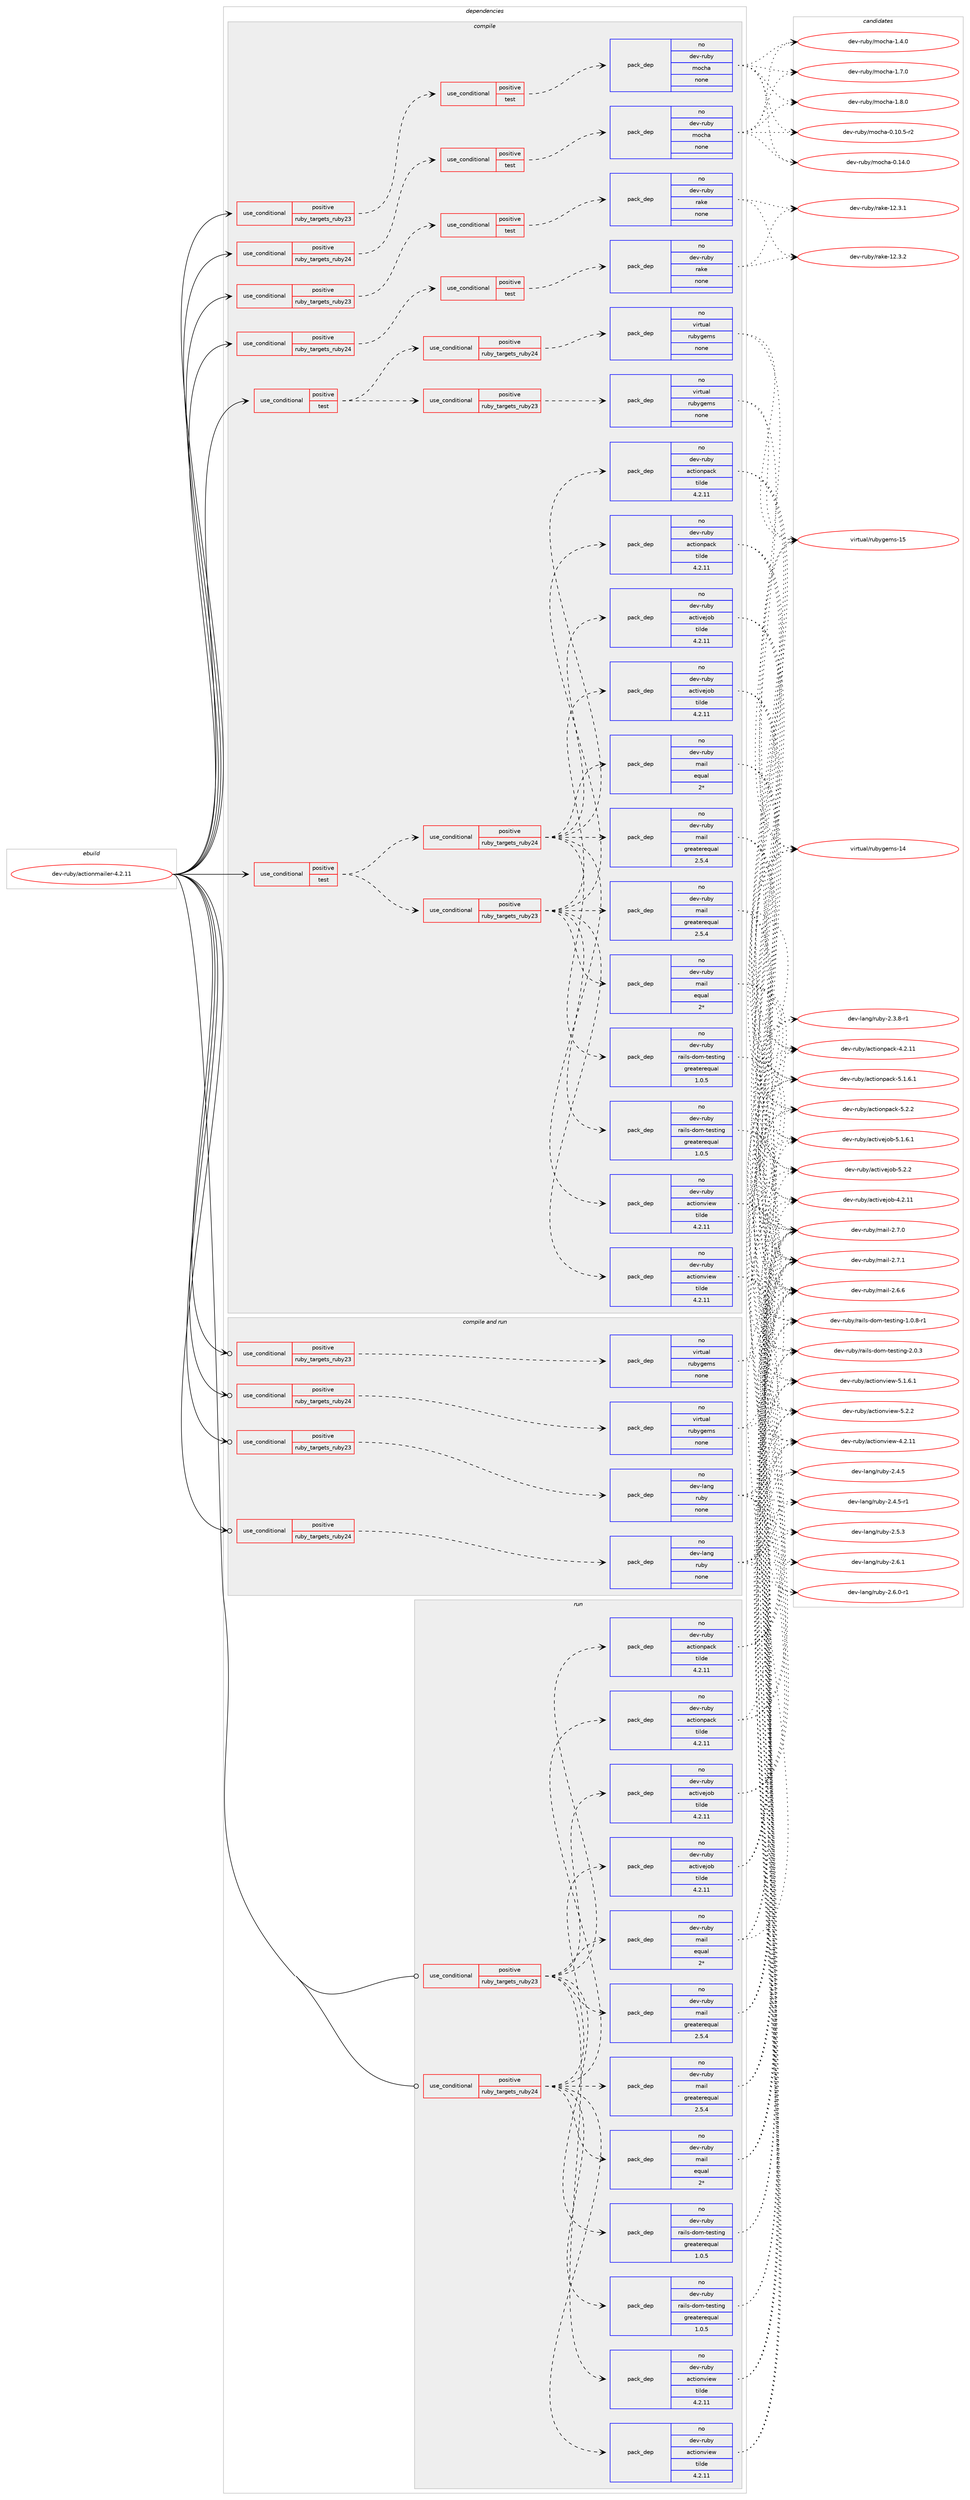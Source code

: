 digraph prolog {

# *************
# Graph options
# *************

newrank=true;
concentrate=true;
compound=true;
graph [rankdir=LR,fontname=Helvetica,fontsize=10,ranksep=1.5];#, ranksep=2.5, nodesep=0.2];
edge  [arrowhead=vee];
node  [fontname=Helvetica,fontsize=10];

# **********
# The ebuild
# **********

subgraph cluster_leftcol {
color=gray;
rank=same;
label=<<i>ebuild</i>>;
id [label="dev-ruby/actionmailer-4.2.11", color=red, width=4, href="../dev-ruby/actionmailer-4.2.11.svg"];
}

# ****************
# The dependencies
# ****************

subgraph cluster_midcol {
color=gray;
label=<<i>dependencies</i>>;
subgraph cluster_compile {
fillcolor="#eeeeee";
style=filled;
label=<<i>compile</i>>;
subgraph cond392057 {
dependency1477950 [label=<<TABLE BORDER="0" CELLBORDER="1" CELLSPACING="0" CELLPADDING="4"><TR><TD ROWSPAN="3" CELLPADDING="10">use_conditional</TD></TR><TR><TD>positive</TD></TR><TR><TD>ruby_targets_ruby23</TD></TR></TABLE>>, shape=none, color=red];
subgraph cond392058 {
dependency1477951 [label=<<TABLE BORDER="0" CELLBORDER="1" CELLSPACING="0" CELLPADDING="4"><TR><TD ROWSPAN="3" CELLPADDING="10">use_conditional</TD></TR><TR><TD>positive</TD></TR><TR><TD>test</TD></TR></TABLE>>, shape=none, color=red];
subgraph pack1062503 {
dependency1477952 [label=<<TABLE BORDER="0" CELLBORDER="1" CELLSPACING="0" CELLPADDING="4" WIDTH="220"><TR><TD ROWSPAN="6" CELLPADDING="30">pack_dep</TD></TR><TR><TD WIDTH="110">no</TD></TR><TR><TD>dev-ruby</TD></TR><TR><TD>mocha</TD></TR><TR><TD>none</TD></TR><TR><TD></TD></TR></TABLE>>, shape=none, color=blue];
}
dependency1477951:e -> dependency1477952:w [weight=20,style="dashed",arrowhead="vee"];
}
dependency1477950:e -> dependency1477951:w [weight=20,style="dashed",arrowhead="vee"];
}
id:e -> dependency1477950:w [weight=20,style="solid",arrowhead="vee"];
subgraph cond392059 {
dependency1477953 [label=<<TABLE BORDER="0" CELLBORDER="1" CELLSPACING="0" CELLPADDING="4"><TR><TD ROWSPAN="3" CELLPADDING="10">use_conditional</TD></TR><TR><TD>positive</TD></TR><TR><TD>ruby_targets_ruby23</TD></TR></TABLE>>, shape=none, color=red];
subgraph cond392060 {
dependency1477954 [label=<<TABLE BORDER="0" CELLBORDER="1" CELLSPACING="0" CELLPADDING="4"><TR><TD ROWSPAN="3" CELLPADDING="10">use_conditional</TD></TR><TR><TD>positive</TD></TR><TR><TD>test</TD></TR></TABLE>>, shape=none, color=red];
subgraph pack1062504 {
dependency1477955 [label=<<TABLE BORDER="0" CELLBORDER="1" CELLSPACING="0" CELLPADDING="4" WIDTH="220"><TR><TD ROWSPAN="6" CELLPADDING="30">pack_dep</TD></TR><TR><TD WIDTH="110">no</TD></TR><TR><TD>dev-ruby</TD></TR><TR><TD>rake</TD></TR><TR><TD>none</TD></TR><TR><TD></TD></TR></TABLE>>, shape=none, color=blue];
}
dependency1477954:e -> dependency1477955:w [weight=20,style="dashed",arrowhead="vee"];
}
dependency1477953:e -> dependency1477954:w [weight=20,style="dashed",arrowhead="vee"];
}
id:e -> dependency1477953:w [weight=20,style="solid",arrowhead="vee"];
subgraph cond392061 {
dependency1477956 [label=<<TABLE BORDER="0" CELLBORDER="1" CELLSPACING="0" CELLPADDING="4"><TR><TD ROWSPAN="3" CELLPADDING="10">use_conditional</TD></TR><TR><TD>positive</TD></TR><TR><TD>ruby_targets_ruby24</TD></TR></TABLE>>, shape=none, color=red];
subgraph cond392062 {
dependency1477957 [label=<<TABLE BORDER="0" CELLBORDER="1" CELLSPACING="0" CELLPADDING="4"><TR><TD ROWSPAN="3" CELLPADDING="10">use_conditional</TD></TR><TR><TD>positive</TD></TR><TR><TD>test</TD></TR></TABLE>>, shape=none, color=red];
subgraph pack1062505 {
dependency1477958 [label=<<TABLE BORDER="0" CELLBORDER="1" CELLSPACING="0" CELLPADDING="4" WIDTH="220"><TR><TD ROWSPAN="6" CELLPADDING="30">pack_dep</TD></TR><TR><TD WIDTH="110">no</TD></TR><TR><TD>dev-ruby</TD></TR><TR><TD>mocha</TD></TR><TR><TD>none</TD></TR><TR><TD></TD></TR></TABLE>>, shape=none, color=blue];
}
dependency1477957:e -> dependency1477958:w [weight=20,style="dashed",arrowhead="vee"];
}
dependency1477956:e -> dependency1477957:w [weight=20,style="dashed",arrowhead="vee"];
}
id:e -> dependency1477956:w [weight=20,style="solid",arrowhead="vee"];
subgraph cond392063 {
dependency1477959 [label=<<TABLE BORDER="0" CELLBORDER="1" CELLSPACING="0" CELLPADDING="4"><TR><TD ROWSPAN="3" CELLPADDING="10">use_conditional</TD></TR><TR><TD>positive</TD></TR><TR><TD>ruby_targets_ruby24</TD></TR></TABLE>>, shape=none, color=red];
subgraph cond392064 {
dependency1477960 [label=<<TABLE BORDER="0" CELLBORDER="1" CELLSPACING="0" CELLPADDING="4"><TR><TD ROWSPAN="3" CELLPADDING="10">use_conditional</TD></TR><TR><TD>positive</TD></TR><TR><TD>test</TD></TR></TABLE>>, shape=none, color=red];
subgraph pack1062506 {
dependency1477961 [label=<<TABLE BORDER="0" CELLBORDER="1" CELLSPACING="0" CELLPADDING="4" WIDTH="220"><TR><TD ROWSPAN="6" CELLPADDING="30">pack_dep</TD></TR><TR><TD WIDTH="110">no</TD></TR><TR><TD>dev-ruby</TD></TR><TR><TD>rake</TD></TR><TR><TD>none</TD></TR><TR><TD></TD></TR></TABLE>>, shape=none, color=blue];
}
dependency1477960:e -> dependency1477961:w [weight=20,style="dashed",arrowhead="vee"];
}
dependency1477959:e -> dependency1477960:w [weight=20,style="dashed",arrowhead="vee"];
}
id:e -> dependency1477959:w [weight=20,style="solid",arrowhead="vee"];
subgraph cond392065 {
dependency1477962 [label=<<TABLE BORDER="0" CELLBORDER="1" CELLSPACING="0" CELLPADDING="4"><TR><TD ROWSPAN="3" CELLPADDING="10">use_conditional</TD></TR><TR><TD>positive</TD></TR><TR><TD>test</TD></TR></TABLE>>, shape=none, color=red];
subgraph cond392066 {
dependency1477963 [label=<<TABLE BORDER="0" CELLBORDER="1" CELLSPACING="0" CELLPADDING="4"><TR><TD ROWSPAN="3" CELLPADDING="10">use_conditional</TD></TR><TR><TD>positive</TD></TR><TR><TD>ruby_targets_ruby23</TD></TR></TABLE>>, shape=none, color=red];
subgraph pack1062507 {
dependency1477964 [label=<<TABLE BORDER="0" CELLBORDER="1" CELLSPACING="0" CELLPADDING="4" WIDTH="220"><TR><TD ROWSPAN="6" CELLPADDING="30">pack_dep</TD></TR><TR><TD WIDTH="110">no</TD></TR><TR><TD>dev-ruby</TD></TR><TR><TD>actionpack</TD></TR><TR><TD>tilde</TD></TR><TR><TD>4.2.11</TD></TR></TABLE>>, shape=none, color=blue];
}
dependency1477963:e -> dependency1477964:w [weight=20,style="dashed",arrowhead="vee"];
subgraph pack1062508 {
dependency1477965 [label=<<TABLE BORDER="0" CELLBORDER="1" CELLSPACING="0" CELLPADDING="4" WIDTH="220"><TR><TD ROWSPAN="6" CELLPADDING="30">pack_dep</TD></TR><TR><TD WIDTH="110">no</TD></TR><TR><TD>dev-ruby</TD></TR><TR><TD>actionview</TD></TR><TR><TD>tilde</TD></TR><TR><TD>4.2.11</TD></TR></TABLE>>, shape=none, color=blue];
}
dependency1477963:e -> dependency1477965:w [weight=20,style="dashed",arrowhead="vee"];
subgraph pack1062509 {
dependency1477966 [label=<<TABLE BORDER="0" CELLBORDER="1" CELLSPACING="0" CELLPADDING="4" WIDTH="220"><TR><TD ROWSPAN="6" CELLPADDING="30">pack_dep</TD></TR><TR><TD WIDTH="110">no</TD></TR><TR><TD>dev-ruby</TD></TR><TR><TD>activejob</TD></TR><TR><TD>tilde</TD></TR><TR><TD>4.2.11</TD></TR></TABLE>>, shape=none, color=blue];
}
dependency1477963:e -> dependency1477966:w [weight=20,style="dashed",arrowhead="vee"];
subgraph pack1062510 {
dependency1477967 [label=<<TABLE BORDER="0" CELLBORDER="1" CELLSPACING="0" CELLPADDING="4" WIDTH="220"><TR><TD ROWSPAN="6" CELLPADDING="30">pack_dep</TD></TR><TR><TD WIDTH="110">no</TD></TR><TR><TD>dev-ruby</TD></TR><TR><TD>mail</TD></TR><TR><TD>greaterequal</TD></TR><TR><TD>2.5.4</TD></TR></TABLE>>, shape=none, color=blue];
}
dependency1477963:e -> dependency1477967:w [weight=20,style="dashed",arrowhead="vee"];
subgraph pack1062511 {
dependency1477968 [label=<<TABLE BORDER="0" CELLBORDER="1" CELLSPACING="0" CELLPADDING="4" WIDTH="220"><TR><TD ROWSPAN="6" CELLPADDING="30">pack_dep</TD></TR><TR><TD WIDTH="110">no</TD></TR><TR><TD>dev-ruby</TD></TR><TR><TD>mail</TD></TR><TR><TD>equal</TD></TR><TR><TD>2*</TD></TR></TABLE>>, shape=none, color=blue];
}
dependency1477963:e -> dependency1477968:w [weight=20,style="dashed",arrowhead="vee"];
subgraph pack1062512 {
dependency1477969 [label=<<TABLE BORDER="0" CELLBORDER="1" CELLSPACING="0" CELLPADDING="4" WIDTH="220"><TR><TD ROWSPAN="6" CELLPADDING="30">pack_dep</TD></TR><TR><TD WIDTH="110">no</TD></TR><TR><TD>dev-ruby</TD></TR><TR><TD>rails-dom-testing</TD></TR><TR><TD>greaterequal</TD></TR><TR><TD>1.0.5</TD></TR></TABLE>>, shape=none, color=blue];
}
dependency1477963:e -> dependency1477969:w [weight=20,style="dashed",arrowhead="vee"];
}
dependency1477962:e -> dependency1477963:w [weight=20,style="dashed",arrowhead="vee"];
subgraph cond392067 {
dependency1477970 [label=<<TABLE BORDER="0" CELLBORDER="1" CELLSPACING="0" CELLPADDING="4"><TR><TD ROWSPAN="3" CELLPADDING="10">use_conditional</TD></TR><TR><TD>positive</TD></TR><TR><TD>ruby_targets_ruby24</TD></TR></TABLE>>, shape=none, color=red];
subgraph pack1062513 {
dependency1477971 [label=<<TABLE BORDER="0" CELLBORDER="1" CELLSPACING="0" CELLPADDING="4" WIDTH="220"><TR><TD ROWSPAN="6" CELLPADDING="30">pack_dep</TD></TR><TR><TD WIDTH="110">no</TD></TR><TR><TD>dev-ruby</TD></TR><TR><TD>actionpack</TD></TR><TR><TD>tilde</TD></TR><TR><TD>4.2.11</TD></TR></TABLE>>, shape=none, color=blue];
}
dependency1477970:e -> dependency1477971:w [weight=20,style="dashed",arrowhead="vee"];
subgraph pack1062514 {
dependency1477972 [label=<<TABLE BORDER="0" CELLBORDER="1" CELLSPACING="0" CELLPADDING="4" WIDTH="220"><TR><TD ROWSPAN="6" CELLPADDING="30">pack_dep</TD></TR><TR><TD WIDTH="110">no</TD></TR><TR><TD>dev-ruby</TD></TR><TR><TD>actionview</TD></TR><TR><TD>tilde</TD></TR><TR><TD>4.2.11</TD></TR></TABLE>>, shape=none, color=blue];
}
dependency1477970:e -> dependency1477972:w [weight=20,style="dashed",arrowhead="vee"];
subgraph pack1062515 {
dependency1477973 [label=<<TABLE BORDER="0" CELLBORDER="1" CELLSPACING="0" CELLPADDING="4" WIDTH="220"><TR><TD ROWSPAN="6" CELLPADDING="30">pack_dep</TD></TR><TR><TD WIDTH="110">no</TD></TR><TR><TD>dev-ruby</TD></TR><TR><TD>activejob</TD></TR><TR><TD>tilde</TD></TR><TR><TD>4.2.11</TD></TR></TABLE>>, shape=none, color=blue];
}
dependency1477970:e -> dependency1477973:w [weight=20,style="dashed",arrowhead="vee"];
subgraph pack1062516 {
dependency1477974 [label=<<TABLE BORDER="0" CELLBORDER="1" CELLSPACING="0" CELLPADDING="4" WIDTH="220"><TR><TD ROWSPAN="6" CELLPADDING="30">pack_dep</TD></TR><TR><TD WIDTH="110">no</TD></TR><TR><TD>dev-ruby</TD></TR><TR><TD>mail</TD></TR><TR><TD>greaterequal</TD></TR><TR><TD>2.5.4</TD></TR></TABLE>>, shape=none, color=blue];
}
dependency1477970:e -> dependency1477974:w [weight=20,style="dashed",arrowhead="vee"];
subgraph pack1062517 {
dependency1477975 [label=<<TABLE BORDER="0" CELLBORDER="1" CELLSPACING="0" CELLPADDING="4" WIDTH="220"><TR><TD ROWSPAN="6" CELLPADDING="30">pack_dep</TD></TR><TR><TD WIDTH="110">no</TD></TR><TR><TD>dev-ruby</TD></TR><TR><TD>mail</TD></TR><TR><TD>equal</TD></TR><TR><TD>2*</TD></TR></TABLE>>, shape=none, color=blue];
}
dependency1477970:e -> dependency1477975:w [weight=20,style="dashed",arrowhead="vee"];
subgraph pack1062518 {
dependency1477976 [label=<<TABLE BORDER="0" CELLBORDER="1" CELLSPACING="0" CELLPADDING="4" WIDTH="220"><TR><TD ROWSPAN="6" CELLPADDING="30">pack_dep</TD></TR><TR><TD WIDTH="110">no</TD></TR><TR><TD>dev-ruby</TD></TR><TR><TD>rails-dom-testing</TD></TR><TR><TD>greaterequal</TD></TR><TR><TD>1.0.5</TD></TR></TABLE>>, shape=none, color=blue];
}
dependency1477970:e -> dependency1477976:w [weight=20,style="dashed",arrowhead="vee"];
}
dependency1477962:e -> dependency1477970:w [weight=20,style="dashed",arrowhead="vee"];
}
id:e -> dependency1477962:w [weight=20,style="solid",arrowhead="vee"];
subgraph cond392068 {
dependency1477977 [label=<<TABLE BORDER="0" CELLBORDER="1" CELLSPACING="0" CELLPADDING="4"><TR><TD ROWSPAN="3" CELLPADDING="10">use_conditional</TD></TR><TR><TD>positive</TD></TR><TR><TD>test</TD></TR></TABLE>>, shape=none, color=red];
subgraph cond392069 {
dependency1477978 [label=<<TABLE BORDER="0" CELLBORDER="1" CELLSPACING="0" CELLPADDING="4"><TR><TD ROWSPAN="3" CELLPADDING="10">use_conditional</TD></TR><TR><TD>positive</TD></TR><TR><TD>ruby_targets_ruby23</TD></TR></TABLE>>, shape=none, color=red];
subgraph pack1062519 {
dependency1477979 [label=<<TABLE BORDER="0" CELLBORDER="1" CELLSPACING="0" CELLPADDING="4" WIDTH="220"><TR><TD ROWSPAN="6" CELLPADDING="30">pack_dep</TD></TR><TR><TD WIDTH="110">no</TD></TR><TR><TD>virtual</TD></TR><TR><TD>rubygems</TD></TR><TR><TD>none</TD></TR><TR><TD></TD></TR></TABLE>>, shape=none, color=blue];
}
dependency1477978:e -> dependency1477979:w [weight=20,style="dashed",arrowhead="vee"];
}
dependency1477977:e -> dependency1477978:w [weight=20,style="dashed",arrowhead="vee"];
subgraph cond392070 {
dependency1477980 [label=<<TABLE BORDER="0" CELLBORDER="1" CELLSPACING="0" CELLPADDING="4"><TR><TD ROWSPAN="3" CELLPADDING="10">use_conditional</TD></TR><TR><TD>positive</TD></TR><TR><TD>ruby_targets_ruby24</TD></TR></TABLE>>, shape=none, color=red];
subgraph pack1062520 {
dependency1477981 [label=<<TABLE BORDER="0" CELLBORDER="1" CELLSPACING="0" CELLPADDING="4" WIDTH="220"><TR><TD ROWSPAN="6" CELLPADDING="30">pack_dep</TD></TR><TR><TD WIDTH="110">no</TD></TR><TR><TD>virtual</TD></TR><TR><TD>rubygems</TD></TR><TR><TD>none</TD></TR><TR><TD></TD></TR></TABLE>>, shape=none, color=blue];
}
dependency1477980:e -> dependency1477981:w [weight=20,style="dashed",arrowhead="vee"];
}
dependency1477977:e -> dependency1477980:w [weight=20,style="dashed",arrowhead="vee"];
}
id:e -> dependency1477977:w [weight=20,style="solid",arrowhead="vee"];
}
subgraph cluster_compileandrun {
fillcolor="#eeeeee";
style=filled;
label=<<i>compile and run</i>>;
subgraph cond392071 {
dependency1477982 [label=<<TABLE BORDER="0" CELLBORDER="1" CELLSPACING="0" CELLPADDING="4"><TR><TD ROWSPAN="3" CELLPADDING="10">use_conditional</TD></TR><TR><TD>positive</TD></TR><TR><TD>ruby_targets_ruby23</TD></TR></TABLE>>, shape=none, color=red];
subgraph pack1062521 {
dependency1477983 [label=<<TABLE BORDER="0" CELLBORDER="1" CELLSPACING="0" CELLPADDING="4" WIDTH="220"><TR><TD ROWSPAN="6" CELLPADDING="30">pack_dep</TD></TR><TR><TD WIDTH="110">no</TD></TR><TR><TD>dev-lang</TD></TR><TR><TD>ruby</TD></TR><TR><TD>none</TD></TR><TR><TD></TD></TR></TABLE>>, shape=none, color=blue];
}
dependency1477982:e -> dependency1477983:w [weight=20,style="dashed",arrowhead="vee"];
}
id:e -> dependency1477982:w [weight=20,style="solid",arrowhead="odotvee"];
subgraph cond392072 {
dependency1477984 [label=<<TABLE BORDER="0" CELLBORDER="1" CELLSPACING="0" CELLPADDING="4"><TR><TD ROWSPAN="3" CELLPADDING="10">use_conditional</TD></TR><TR><TD>positive</TD></TR><TR><TD>ruby_targets_ruby23</TD></TR></TABLE>>, shape=none, color=red];
subgraph pack1062522 {
dependency1477985 [label=<<TABLE BORDER="0" CELLBORDER="1" CELLSPACING="0" CELLPADDING="4" WIDTH="220"><TR><TD ROWSPAN="6" CELLPADDING="30">pack_dep</TD></TR><TR><TD WIDTH="110">no</TD></TR><TR><TD>virtual</TD></TR><TR><TD>rubygems</TD></TR><TR><TD>none</TD></TR><TR><TD></TD></TR></TABLE>>, shape=none, color=blue];
}
dependency1477984:e -> dependency1477985:w [weight=20,style="dashed",arrowhead="vee"];
}
id:e -> dependency1477984:w [weight=20,style="solid",arrowhead="odotvee"];
subgraph cond392073 {
dependency1477986 [label=<<TABLE BORDER="0" CELLBORDER="1" CELLSPACING="0" CELLPADDING="4"><TR><TD ROWSPAN="3" CELLPADDING="10">use_conditional</TD></TR><TR><TD>positive</TD></TR><TR><TD>ruby_targets_ruby24</TD></TR></TABLE>>, shape=none, color=red];
subgraph pack1062523 {
dependency1477987 [label=<<TABLE BORDER="0" CELLBORDER="1" CELLSPACING="0" CELLPADDING="4" WIDTH="220"><TR><TD ROWSPAN="6" CELLPADDING="30">pack_dep</TD></TR><TR><TD WIDTH="110">no</TD></TR><TR><TD>dev-lang</TD></TR><TR><TD>ruby</TD></TR><TR><TD>none</TD></TR><TR><TD></TD></TR></TABLE>>, shape=none, color=blue];
}
dependency1477986:e -> dependency1477987:w [weight=20,style="dashed",arrowhead="vee"];
}
id:e -> dependency1477986:w [weight=20,style="solid",arrowhead="odotvee"];
subgraph cond392074 {
dependency1477988 [label=<<TABLE BORDER="0" CELLBORDER="1" CELLSPACING="0" CELLPADDING="4"><TR><TD ROWSPAN="3" CELLPADDING="10">use_conditional</TD></TR><TR><TD>positive</TD></TR><TR><TD>ruby_targets_ruby24</TD></TR></TABLE>>, shape=none, color=red];
subgraph pack1062524 {
dependency1477989 [label=<<TABLE BORDER="0" CELLBORDER="1" CELLSPACING="0" CELLPADDING="4" WIDTH="220"><TR><TD ROWSPAN="6" CELLPADDING="30">pack_dep</TD></TR><TR><TD WIDTH="110">no</TD></TR><TR><TD>virtual</TD></TR><TR><TD>rubygems</TD></TR><TR><TD>none</TD></TR><TR><TD></TD></TR></TABLE>>, shape=none, color=blue];
}
dependency1477988:e -> dependency1477989:w [weight=20,style="dashed",arrowhead="vee"];
}
id:e -> dependency1477988:w [weight=20,style="solid",arrowhead="odotvee"];
}
subgraph cluster_run {
fillcolor="#eeeeee";
style=filled;
label=<<i>run</i>>;
subgraph cond392075 {
dependency1477990 [label=<<TABLE BORDER="0" CELLBORDER="1" CELLSPACING="0" CELLPADDING="4"><TR><TD ROWSPAN="3" CELLPADDING="10">use_conditional</TD></TR><TR><TD>positive</TD></TR><TR><TD>ruby_targets_ruby23</TD></TR></TABLE>>, shape=none, color=red];
subgraph pack1062525 {
dependency1477991 [label=<<TABLE BORDER="0" CELLBORDER="1" CELLSPACING="0" CELLPADDING="4" WIDTH="220"><TR><TD ROWSPAN="6" CELLPADDING="30">pack_dep</TD></TR><TR><TD WIDTH="110">no</TD></TR><TR><TD>dev-ruby</TD></TR><TR><TD>actionpack</TD></TR><TR><TD>tilde</TD></TR><TR><TD>4.2.11</TD></TR></TABLE>>, shape=none, color=blue];
}
dependency1477990:e -> dependency1477991:w [weight=20,style="dashed",arrowhead="vee"];
subgraph pack1062526 {
dependency1477992 [label=<<TABLE BORDER="0" CELLBORDER="1" CELLSPACING="0" CELLPADDING="4" WIDTH="220"><TR><TD ROWSPAN="6" CELLPADDING="30">pack_dep</TD></TR><TR><TD WIDTH="110">no</TD></TR><TR><TD>dev-ruby</TD></TR><TR><TD>actionview</TD></TR><TR><TD>tilde</TD></TR><TR><TD>4.2.11</TD></TR></TABLE>>, shape=none, color=blue];
}
dependency1477990:e -> dependency1477992:w [weight=20,style="dashed",arrowhead="vee"];
subgraph pack1062527 {
dependency1477993 [label=<<TABLE BORDER="0" CELLBORDER="1" CELLSPACING="0" CELLPADDING="4" WIDTH="220"><TR><TD ROWSPAN="6" CELLPADDING="30">pack_dep</TD></TR><TR><TD WIDTH="110">no</TD></TR><TR><TD>dev-ruby</TD></TR><TR><TD>activejob</TD></TR><TR><TD>tilde</TD></TR><TR><TD>4.2.11</TD></TR></TABLE>>, shape=none, color=blue];
}
dependency1477990:e -> dependency1477993:w [weight=20,style="dashed",arrowhead="vee"];
subgraph pack1062528 {
dependency1477994 [label=<<TABLE BORDER="0" CELLBORDER="1" CELLSPACING="0" CELLPADDING="4" WIDTH="220"><TR><TD ROWSPAN="6" CELLPADDING="30">pack_dep</TD></TR><TR><TD WIDTH="110">no</TD></TR><TR><TD>dev-ruby</TD></TR><TR><TD>mail</TD></TR><TR><TD>greaterequal</TD></TR><TR><TD>2.5.4</TD></TR></TABLE>>, shape=none, color=blue];
}
dependency1477990:e -> dependency1477994:w [weight=20,style="dashed",arrowhead="vee"];
subgraph pack1062529 {
dependency1477995 [label=<<TABLE BORDER="0" CELLBORDER="1" CELLSPACING="0" CELLPADDING="4" WIDTH="220"><TR><TD ROWSPAN="6" CELLPADDING="30">pack_dep</TD></TR><TR><TD WIDTH="110">no</TD></TR><TR><TD>dev-ruby</TD></TR><TR><TD>mail</TD></TR><TR><TD>equal</TD></TR><TR><TD>2*</TD></TR></TABLE>>, shape=none, color=blue];
}
dependency1477990:e -> dependency1477995:w [weight=20,style="dashed",arrowhead="vee"];
subgraph pack1062530 {
dependency1477996 [label=<<TABLE BORDER="0" CELLBORDER="1" CELLSPACING="0" CELLPADDING="4" WIDTH="220"><TR><TD ROWSPAN="6" CELLPADDING="30">pack_dep</TD></TR><TR><TD WIDTH="110">no</TD></TR><TR><TD>dev-ruby</TD></TR><TR><TD>rails-dom-testing</TD></TR><TR><TD>greaterequal</TD></TR><TR><TD>1.0.5</TD></TR></TABLE>>, shape=none, color=blue];
}
dependency1477990:e -> dependency1477996:w [weight=20,style="dashed",arrowhead="vee"];
}
id:e -> dependency1477990:w [weight=20,style="solid",arrowhead="odot"];
subgraph cond392076 {
dependency1477997 [label=<<TABLE BORDER="0" CELLBORDER="1" CELLSPACING="0" CELLPADDING="4"><TR><TD ROWSPAN="3" CELLPADDING="10">use_conditional</TD></TR><TR><TD>positive</TD></TR><TR><TD>ruby_targets_ruby24</TD></TR></TABLE>>, shape=none, color=red];
subgraph pack1062531 {
dependency1477998 [label=<<TABLE BORDER="0" CELLBORDER="1" CELLSPACING="0" CELLPADDING="4" WIDTH="220"><TR><TD ROWSPAN="6" CELLPADDING="30">pack_dep</TD></TR><TR><TD WIDTH="110">no</TD></TR><TR><TD>dev-ruby</TD></TR><TR><TD>actionpack</TD></TR><TR><TD>tilde</TD></TR><TR><TD>4.2.11</TD></TR></TABLE>>, shape=none, color=blue];
}
dependency1477997:e -> dependency1477998:w [weight=20,style="dashed",arrowhead="vee"];
subgraph pack1062532 {
dependency1477999 [label=<<TABLE BORDER="0" CELLBORDER="1" CELLSPACING="0" CELLPADDING="4" WIDTH="220"><TR><TD ROWSPAN="6" CELLPADDING="30">pack_dep</TD></TR><TR><TD WIDTH="110">no</TD></TR><TR><TD>dev-ruby</TD></TR><TR><TD>actionview</TD></TR><TR><TD>tilde</TD></TR><TR><TD>4.2.11</TD></TR></TABLE>>, shape=none, color=blue];
}
dependency1477997:e -> dependency1477999:w [weight=20,style="dashed",arrowhead="vee"];
subgraph pack1062533 {
dependency1478000 [label=<<TABLE BORDER="0" CELLBORDER="1" CELLSPACING="0" CELLPADDING="4" WIDTH="220"><TR><TD ROWSPAN="6" CELLPADDING="30">pack_dep</TD></TR><TR><TD WIDTH="110">no</TD></TR><TR><TD>dev-ruby</TD></TR><TR><TD>activejob</TD></TR><TR><TD>tilde</TD></TR><TR><TD>4.2.11</TD></TR></TABLE>>, shape=none, color=blue];
}
dependency1477997:e -> dependency1478000:w [weight=20,style="dashed",arrowhead="vee"];
subgraph pack1062534 {
dependency1478001 [label=<<TABLE BORDER="0" CELLBORDER="1" CELLSPACING="0" CELLPADDING="4" WIDTH="220"><TR><TD ROWSPAN="6" CELLPADDING="30">pack_dep</TD></TR><TR><TD WIDTH="110">no</TD></TR><TR><TD>dev-ruby</TD></TR><TR><TD>mail</TD></TR><TR><TD>greaterequal</TD></TR><TR><TD>2.5.4</TD></TR></TABLE>>, shape=none, color=blue];
}
dependency1477997:e -> dependency1478001:w [weight=20,style="dashed",arrowhead="vee"];
subgraph pack1062535 {
dependency1478002 [label=<<TABLE BORDER="0" CELLBORDER="1" CELLSPACING="0" CELLPADDING="4" WIDTH="220"><TR><TD ROWSPAN="6" CELLPADDING="30">pack_dep</TD></TR><TR><TD WIDTH="110">no</TD></TR><TR><TD>dev-ruby</TD></TR><TR><TD>mail</TD></TR><TR><TD>equal</TD></TR><TR><TD>2*</TD></TR></TABLE>>, shape=none, color=blue];
}
dependency1477997:e -> dependency1478002:w [weight=20,style="dashed",arrowhead="vee"];
subgraph pack1062536 {
dependency1478003 [label=<<TABLE BORDER="0" CELLBORDER="1" CELLSPACING="0" CELLPADDING="4" WIDTH="220"><TR><TD ROWSPAN="6" CELLPADDING="30">pack_dep</TD></TR><TR><TD WIDTH="110">no</TD></TR><TR><TD>dev-ruby</TD></TR><TR><TD>rails-dom-testing</TD></TR><TR><TD>greaterequal</TD></TR><TR><TD>1.0.5</TD></TR></TABLE>>, shape=none, color=blue];
}
dependency1477997:e -> dependency1478003:w [weight=20,style="dashed",arrowhead="vee"];
}
id:e -> dependency1477997:w [weight=20,style="solid",arrowhead="odot"];
}
}

# **************
# The candidates
# **************

subgraph cluster_choices {
rank=same;
color=gray;
label=<<i>candidates</i>>;

subgraph choice1062503 {
color=black;
nodesep=1;
choice1001011184511411798121471091119910497454846494846534511450 [label="dev-ruby/mocha-0.10.5-r2", color=red, width=4,href="../dev-ruby/mocha-0.10.5-r2.svg"];
choice100101118451141179812147109111991049745484649524648 [label="dev-ruby/mocha-0.14.0", color=red, width=4,href="../dev-ruby/mocha-0.14.0.svg"];
choice1001011184511411798121471091119910497454946524648 [label="dev-ruby/mocha-1.4.0", color=red, width=4,href="../dev-ruby/mocha-1.4.0.svg"];
choice1001011184511411798121471091119910497454946554648 [label="dev-ruby/mocha-1.7.0", color=red, width=4,href="../dev-ruby/mocha-1.7.0.svg"];
choice1001011184511411798121471091119910497454946564648 [label="dev-ruby/mocha-1.8.0", color=red, width=4,href="../dev-ruby/mocha-1.8.0.svg"];
dependency1477952:e -> choice1001011184511411798121471091119910497454846494846534511450:w [style=dotted,weight="100"];
dependency1477952:e -> choice100101118451141179812147109111991049745484649524648:w [style=dotted,weight="100"];
dependency1477952:e -> choice1001011184511411798121471091119910497454946524648:w [style=dotted,weight="100"];
dependency1477952:e -> choice1001011184511411798121471091119910497454946554648:w [style=dotted,weight="100"];
dependency1477952:e -> choice1001011184511411798121471091119910497454946564648:w [style=dotted,weight="100"];
}
subgraph choice1062504 {
color=black;
nodesep=1;
choice1001011184511411798121471149710710145495046514649 [label="dev-ruby/rake-12.3.1", color=red, width=4,href="../dev-ruby/rake-12.3.1.svg"];
choice1001011184511411798121471149710710145495046514650 [label="dev-ruby/rake-12.3.2", color=red, width=4,href="../dev-ruby/rake-12.3.2.svg"];
dependency1477955:e -> choice1001011184511411798121471149710710145495046514649:w [style=dotted,weight="100"];
dependency1477955:e -> choice1001011184511411798121471149710710145495046514650:w [style=dotted,weight="100"];
}
subgraph choice1062505 {
color=black;
nodesep=1;
choice1001011184511411798121471091119910497454846494846534511450 [label="dev-ruby/mocha-0.10.5-r2", color=red, width=4,href="../dev-ruby/mocha-0.10.5-r2.svg"];
choice100101118451141179812147109111991049745484649524648 [label="dev-ruby/mocha-0.14.0", color=red, width=4,href="../dev-ruby/mocha-0.14.0.svg"];
choice1001011184511411798121471091119910497454946524648 [label="dev-ruby/mocha-1.4.0", color=red, width=4,href="../dev-ruby/mocha-1.4.0.svg"];
choice1001011184511411798121471091119910497454946554648 [label="dev-ruby/mocha-1.7.0", color=red, width=4,href="../dev-ruby/mocha-1.7.0.svg"];
choice1001011184511411798121471091119910497454946564648 [label="dev-ruby/mocha-1.8.0", color=red, width=4,href="../dev-ruby/mocha-1.8.0.svg"];
dependency1477958:e -> choice1001011184511411798121471091119910497454846494846534511450:w [style=dotted,weight="100"];
dependency1477958:e -> choice100101118451141179812147109111991049745484649524648:w [style=dotted,weight="100"];
dependency1477958:e -> choice1001011184511411798121471091119910497454946524648:w [style=dotted,weight="100"];
dependency1477958:e -> choice1001011184511411798121471091119910497454946554648:w [style=dotted,weight="100"];
dependency1477958:e -> choice1001011184511411798121471091119910497454946564648:w [style=dotted,weight="100"];
}
subgraph choice1062506 {
color=black;
nodesep=1;
choice1001011184511411798121471149710710145495046514649 [label="dev-ruby/rake-12.3.1", color=red, width=4,href="../dev-ruby/rake-12.3.1.svg"];
choice1001011184511411798121471149710710145495046514650 [label="dev-ruby/rake-12.3.2", color=red, width=4,href="../dev-ruby/rake-12.3.2.svg"];
dependency1477961:e -> choice1001011184511411798121471149710710145495046514649:w [style=dotted,weight="100"];
dependency1477961:e -> choice1001011184511411798121471149710710145495046514650:w [style=dotted,weight="100"];
}
subgraph choice1062507 {
color=black;
nodesep=1;
choice1001011184511411798121479799116105111110112979910745524650464949 [label="dev-ruby/actionpack-4.2.11", color=red, width=4,href="../dev-ruby/actionpack-4.2.11.svg"];
choice100101118451141179812147979911610511111011297991074553464946544649 [label="dev-ruby/actionpack-5.1.6.1", color=red, width=4,href="../dev-ruby/actionpack-5.1.6.1.svg"];
choice10010111845114117981214797991161051111101129799107455346504650 [label="dev-ruby/actionpack-5.2.2", color=red, width=4,href="../dev-ruby/actionpack-5.2.2.svg"];
dependency1477964:e -> choice1001011184511411798121479799116105111110112979910745524650464949:w [style=dotted,weight="100"];
dependency1477964:e -> choice100101118451141179812147979911610511111011297991074553464946544649:w [style=dotted,weight="100"];
dependency1477964:e -> choice10010111845114117981214797991161051111101129799107455346504650:w [style=dotted,weight="100"];
}
subgraph choice1062508 {
color=black;
nodesep=1;
choice100101118451141179812147979911610511111011810510111945524650464949 [label="dev-ruby/actionview-4.2.11", color=red, width=4,href="../dev-ruby/actionview-4.2.11.svg"];
choice10010111845114117981214797991161051111101181051011194553464946544649 [label="dev-ruby/actionview-5.1.6.1", color=red, width=4,href="../dev-ruby/actionview-5.1.6.1.svg"];
choice1001011184511411798121479799116105111110118105101119455346504650 [label="dev-ruby/actionview-5.2.2", color=red, width=4,href="../dev-ruby/actionview-5.2.2.svg"];
dependency1477965:e -> choice100101118451141179812147979911610511111011810510111945524650464949:w [style=dotted,weight="100"];
dependency1477965:e -> choice10010111845114117981214797991161051111101181051011194553464946544649:w [style=dotted,weight="100"];
dependency1477965:e -> choice1001011184511411798121479799116105111110118105101119455346504650:w [style=dotted,weight="100"];
}
subgraph choice1062509 {
color=black;
nodesep=1;
choice10010111845114117981214797991161051181011061119845524650464949 [label="dev-ruby/activejob-4.2.11", color=red, width=4,href="../dev-ruby/activejob-4.2.11.svg"];
choice1001011184511411798121479799116105118101106111984553464946544649 [label="dev-ruby/activejob-5.1.6.1", color=red, width=4,href="../dev-ruby/activejob-5.1.6.1.svg"];
choice100101118451141179812147979911610511810110611198455346504650 [label="dev-ruby/activejob-5.2.2", color=red, width=4,href="../dev-ruby/activejob-5.2.2.svg"];
dependency1477966:e -> choice10010111845114117981214797991161051181011061119845524650464949:w [style=dotted,weight="100"];
dependency1477966:e -> choice1001011184511411798121479799116105118101106111984553464946544649:w [style=dotted,weight="100"];
dependency1477966:e -> choice100101118451141179812147979911610511810110611198455346504650:w [style=dotted,weight="100"];
}
subgraph choice1062510 {
color=black;
nodesep=1;
choice10010111845114117981214710997105108455046544654 [label="dev-ruby/mail-2.6.6", color=red, width=4,href="../dev-ruby/mail-2.6.6.svg"];
choice10010111845114117981214710997105108455046554648 [label="dev-ruby/mail-2.7.0", color=red, width=4,href="../dev-ruby/mail-2.7.0.svg"];
choice10010111845114117981214710997105108455046554649 [label="dev-ruby/mail-2.7.1", color=red, width=4,href="../dev-ruby/mail-2.7.1.svg"];
dependency1477967:e -> choice10010111845114117981214710997105108455046544654:w [style=dotted,weight="100"];
dependency1477967:e -> choice10010111845114117981214710997105108455046554648:w [style=dotted,weight="100"];
dependency1477967:e -> choice10010111845114117981214710997105108455046554649:w [style=dotted,weight="100"];
}
subgraph choice1062511 {
color=black;
nodesep=1;
choice10010111845114117981214710997105108455046544654 [label="dev-ruby/mail-2.6.6", color=red, width=4,href="../dev-ruby/mail-2.6.6.svg"];
choice10010111845114117981214710997105108455046554648 [label="dev-ruby/mail-2.7.0", color=red, width=4,href="../dev-ruby/mail-2.7.0.svg"];
choice10010111845114117981214710997105108455046554649 [label="dev-ruby/mail-2.7.1", color=red, width=4,href="../dev-ruby/mail-2.7.1.svg"];
dependency1477968:e -> choice10010111845114117981214710997105108455046544654:w [style=dotted,weight="100"];
dependency1477968:e -> choice10010111845114117981214710997105108455046554648:w [style=dotted,weight="100"];
dependency1477968:e -> choice10010111845114117981214710997105108455046554649:w [style=dotted,weight="100"];
}
subgraph choice1062512 {
color=black;
nodesep=1;
choice1001011184511411798121471149710510811545100111109451161011151161051101034549464846564511449 [label="dev-ruby/rails-dom-testing-1.0.8-r1", color=red, width=4,href="../dev-ruby/rails-dom-testing-1.0.8-r1.svg"];
choice100101118451141179812147114971051081154510011110945116101115116105110103455046484651 [label="dev-ruby/rails-dom-testing-2.0.3", color=red, width=4,href="../dev-ruby/rails-dom-testing-2.0.3.svg"];
dependency1477969:e -> choice1001011184511411798121471149710510811545100111109451161011151161051101034549464846564511449:w [style=dotted,weight="100"];
dependency1477969:e -> choice100101118451141179812147114971051081154510011110945116101115116105110103455046484651:w [style=dotted,weight="100"];
}
subgraph choice1062513 {
color=black;
nodesep=1;
choice1001011184511411798121479799116105111110112979910745524650464949 [label="dev-ruby/actionpack-4.2.11", color=red, width=4,href="../dev-ruby/actionpack-4.2.11.svg"];
choice100101118451141179812147979911610511111011297991074553464946544649 [label="dev-ruby/actionpack-5.1.6.1", color=red, width=4,href="../dev-ruby/actionpack-5.1.6.1.svg"];
choice10010111845114117981214797991161051111101129799107455346504650 [label="dev-ruby/actionpack-5.2.2", color=red, width=4,href="../dev-ruby/actionpack-5.2.2.svg"];
dependency1477971:e -> choice1001011184511411798121479799116105111110112979910745524650464949:w [style=dotted,weight="100"];
dependency1477971:e -> choice100101118451141179812147979911610511111011297991074553464946544649:w [style=dotted,weight="100"];
dependency1477971:e -> choice10010111845114117981214797991161051111101129799107455346504650:w [style=dotted,weight="100"];
}
subgraph choice1062514 {
color=black;
nodesep=1;
choice100101118451141179812147979911610511111011810510111945524650464949 [label="dev-ruby/actionview-4.2.11", color=red, width=4,href="../dev-ruby/actionview-4.2.11.svg"];
choice10010111845114117981214797991161051111101181051011194553464946544649 [label="dev-ruby/actionview-5.1.6.1", color=red, width=4,href="../dev-ruby/actionview-5.1.6.1.svg"];
choice1001011184511411798121479799116105111110118105101119455346504650 [label="dev-ruby/actionview-5.2.2", color=red, width=4,href="../dev-ruby/actionview-5.2.2.svg"];
dependency1477972:e -> choice100101118451141179812147979911610511111011810510111945524650464949:w [style=dotted,weight="100"];
dependency1477972:e -> choice10010111845114117981214797991161051111101181051011194553464946544649:w [style=dotted,weight="100"];
dependency1477972:e -> choice1001011184511411798121479799116105111110118105101119455346504650:w [style=dotted,weight="100"];
}
subgraph choice1062515 {
color=black;
nodesep=1;
choice10010111845114117981214797991161051181011061119845524650464949 [label="dev-ruby/activejob-4.2.11", color=red, width=4,href="../dev-ruby/activejob-4.2.11.svg"];
choice1001011184511411798121479799116105118101106111984553464946544649 [label="dev-ruby/activejob-5.1.6.1", color=red, width=4,href="../dev-ruby/activejob-5.1.6.1.svg"];
choice100101118451141179812147979911610511810110611198455346504650 [label="dev-ruby/activejob-5.2.2", color=red, width=4,href="../dev-ruby/activejob-5.2.2.svg"];
dependency1477973:e -> choice10010111845114117981214797991161051181011061119845524650464949:w [style=dotted,weight="100"];
dependency1477973:e -> choice1001011184511411798121479799116105118101106111984553464946544649:w [style=dotted,weight="100"];
dependency1477973:e -> choice100101118451141179812147979911610511810110611198455346504650:w [style=dotted,weight="100"];
}
subgraph choice1062516 {
color=black;
nodesep=1;
choice10010111845114117981214710997105108455046544654 [label="dev-ruby/mail-2.6.6", color=red, width=4,href="../dev-ruby/mail-2.6.6.svg"];
choice10010111845114117981214710997105108455046554648 [label="dev-ruby/mail-2.7.0", color=red, width=4,href="../dev-ruby/mail-2.7.0.svg"];
choice10010111845114117981214710997105108455046554649 [label="dev-ruby/mail-2.7.1", color=red, width=4,href="../dev-ruby/mail-2.7.1.svg"];
dependency1477974:e -> choice10010111845114117981214710997105108455046544654:w [style=dotted,weight="100"];
dependency1477974:e -> choice10010111845114117981214710997105108455046554648:w [style=dotted,weight="100"];
dependency1477974:e -> choice10010111845114117981214710997105108455046554649:w [style=dotted,weight="100"];
}
subgraph choice1062517 {
color=black;
nodesep=1;
choice10010111845114117981214710997105108455046544654 [label="dev-ruby/mail-2.6.6", color=red, width=4,href="../dev-ruby/mail-2.6.6.svg"];
choice10010111845114117981214710997105108455046554648 [label="dev-ruby/mail-2.7.0", color=red, width=4,href="../dev-ruby/mail-2.7.0.svg"];
choice10010111845114117981214710997105108455046554649 [label="dev-ruby/mail-2.7.1", color=red, width=4,href="../dev-ruby/mail-2.7.1.svg"];
dependency1477975:e -> choice10010111845114117981214710997105108455046544654:w [style=dotted,weight="100"];
dependency1477975:e -> choice10010111845114117981214710997105108455046554648:w [style=dotted,weight="100"];
dependency1477975:e -> choice10010111845114117981214710997105108455046554649:w [style=dotted,weight="100"];
}
subgraph choice1062518 {
color=black;
nodesep=1;
choice1001011184511411798121471149710510811545100111109451161011151161051101034549464846564511449 [label="dev-ruby/rails-dom-testing-1.0.8-r1", color=red, width=4,href="../dev-ruby/rails-dom-testing-1.0.8-r1.svg"];
choice100101118451141179812147114971051081154510011110945116101115116105110103455046484651 [label="dev-ruby/rails-dom-testing-2.0.3", color=red, width=4,href="../dev-ruby/rails-dom-testing-2.0.3.svg"];
dependency1477976:e -> choice1001011184511411798121471149710510811545100111109451161011151161051101034549464846564511449:w [style=dotted,weight="100"];
dependency1477976:e -> choice100101118451141179812147114971051081154510011110945116101115116105110103455046484651:w [style=dotted,weight="100"];
}
subgraph choice1062519 {
color=black;
nodesep=1;
choice118105114116117971084711411798121103101109115454952 [label="virtual/rubygems-14", color=red, width=4,href="../virtual/rubygems-14.svg"];
choice118105114116117971084711411798121103101109115454953 [label="virtual/rubygems-15", color=red, width=4,href="../virtual/rubygems-15.svg"];
dependency1477979:e -> choice118105114116117971084711411798121103101109115454952:w [style=dotted,weight="100"];
dependency1477979:e -> choice118105114116117971084711411798121103101109115454953:w [style=dotted,weight="100"];
}
subgraph choice1062520 {
color=black;
nodesep=1;
choice118105114116117971084711411798121103101109115454952 [label="virtual/rubygems-14", color=red, width=4,href="../virtual/rubygems-14.svg"];
choice118105114116117971084711411798121103101109115454953 [label="virtual/rubygems-15", color=red, width=4,href="../virtual/rubygems-15.svg"];
dependency1477981:e -> choice118105114116117971084711411798121103101109115454952:w [style=dotted,weight="100"];
dependency1477981:e -> choice118105114116117971084711411798121103101109115454953:w [style=dotted,weight="100"];
}
subgraph choice1062521 {
color=black;
nodesep=1;
choice100101118451089711010347114117981214550465146564511449 [label="dev-lang/ruby-2.3.8-r1", color=red, width=4,href="../dev-lang/ruby-2.3.8-r1.svg"];
choice10010111845108971101034711411798121455046524653 [label="dev-lang/ruby-2.4.5", color=red, width=4,href="../dev-lang/ruby-2.4.5.svg"];
choice100101118451089711010347114117981214550465246534511449 [label="dev-lang/ruby-2.4.5-r1", color=red, width=4,href="../dev-lang/ruby-2.4.5-r1.svg"];
choice10010111845108971101034711411798121455046534651 [label="dev-lang/ruby-2.5.3", color=red, width=4,href="../dev-lang/ruby-2.5.3.svg"];
choice100101118451089711010347114117981214550465446484511449 [label="dev-lang/ruby-2.6.0-r1", color=red, width=4,href="../dev-lang/ruby-2.6.0-r1.svg"];
choice10010111845108971101034711411798121455046544649 [label="dev-lang/ruby-2.6.1", color=red, width=4,href="../dev-lang/ruby-2.6.1.svg"];
dependency1477983:e -> choice100101118451089711010347114117981214550465146564511449:w [style=dotted,weight="100"];
dependency1477983:e -> choice10010111845108971101034711411798121455046524653:w [style=dotted,weight="100"];
dependency1477983:e -> choice100101118451089711010347114117981214550465246534511449:w [style=dotted,weight="100"];
dependency1477983:e -> choice10010111845108971101034711411798121455046534651:w [style=dotted,weight="100"];
dependency1477983:e -> choice100101118451089711010347114117981214550465446484511449:w [style=dotted,weight="100"];
dependency1477983:e -> choice10010111845108971101034711411798121455046544649:w [style=dotted,weight="100"];
}
subgraph choice1062522 {
color=black;
nodesep=1;
choice118105114116117971084711411798121103101109115454952 [label="virtual/rubygems-14", color=red, width=4,href="../virtual/rubygems-14.svg"];
choice118105114116117971084711411798121103101109115454953 [label="virtual/rubygems-15", color=red, width=4,href="../virtual/rubygems-15.svg"];
dependency1477985:e -> choice118105114116117971084711411798121103101109115454952:w [style=dotted,weight="100"];
dependency1477985:e -> choice118105114116117971084711411798121103101109115454953:w [style=dotted,weight="100"];
}
subgraph choice1062523 {
color=black;
nodesep=1;
choice100101118451089711010347114117981214550465146564511449 [label="dev-lang/ruby-2.3.8-r1", color=red, width=4,href="../dev-lang/ruby-2.3.8-r1.svg"];
choice10010111845108971101034711411798121455046524653 [label="dev-lang/ruby-2.4.5", color=red, width=4,href="../dev-lang/ruby-2.4.5.svg"];
choice100101118451089711010347114117981214550465246534511449 [label="dev-lang/ruby-2.4.5-r1", color=red, width=4,href="../dev-lang/ruby-2.4.5-r1.svg"];
choice10010111845108971101034711411798121455046534651 [label="dev-lang/ruby-2.5.3", color=red, width=4,href="../dev-lang/ruby-2.5.3.svg"];
choice100101118451089711010347114117981214550465446484511449 [label="dev-lang/ruby-2.6.0-r1", color=red, width=4,href="../dev-lang/ruby-2.6.0-r1.svg"];
choice10010111845108971101034711411798121455046544649 [label="dev-lang/ruby-2.6.1", color=red, width=4,href="../dev-lang/ruby-2.6.1.svg"];
dependency1477987:e -> choice100101118451089711010347114117981214550465146564511449:w [style=dotted,weight="100"];
dependency1477987:e -> choice10010111845108971101034711411798121455046524653:w [style=dotted,weight="100"];
dependency1477987:e -> choice100101118451089711010347114117981214550465246534511449:w [style=dotted,weight="100"];
dependency1477987:e -> choice10010111845108971101034711411798121455046534651:w [style=dotted,weight="100"];
dependency1477987:e -> choice100101118451089711010347114117981214550465446484511449:w [style=dotted,weight="100"];
dependency1477987:e -> choice10010111845108971101034711411798121455046544649:w [style=dotted,weight="100"];
}
subgraph choice1062524 {
color=black;
nodesep=1;
choice118105114116117971084711411798121103101109115454952 [label="virtual/rubygems-14", color=red, width=4,href="../virtual/rubygems-14.svg"];
choice118105114116117971084711411798121103101109115454953 [label="virtual/rubygems-15", color=red, width=4,href="../virtual/rubygems-15.svg"];
dependency1477989:e -> choice118105114116117971084711411798121103101109115454952:w [style=dotted,weight="100"];
dependency1477989:e -> choice118105114116117971084711411798121103101109115454953:w [style=dotted,weight="100"];
}
subgraph choice1062525 {
color=black;
nodesep=1;
choice1001011184511411798121479799116105111110112979910745524650464949 [label="dev-ruby/actionpack-4.2.11", color=red, width=4,href="../dev-ruby/actionpack-4.2.11.svg"];
choice100101118451141179812147979911610511111011297991074553464946544649 [label="dev-ruby/actionpack-5.1.6.1", color=red, width=4,href="../dev-ruby/actionpack-5.1.6.1.svg"];
choice10010111845114117981214797991161051111101129799107455346504650 [label="dev-ruby/actionpack-5.2.2", color=red, width=4,href="../dev-ruby/actionpack-5.2.2.svg"];
dependency1477991:e -> choice1001011184511411798121479799116105111110112979910745524650464949:w [style=dotted,weight="100"];
dependency1477991:e -> choice100101118451141179812147979911610511111011297991074553464946544649:w [style=dotted,weight="100"];
dependency1477991:e -> choice10010111845114117981214797991161051111101129799107455346504650:w [style=dotted,weight="100"];
}
subgraph choice1062526 {
color=black;
nodesep=1;
choice100101118451141179812147979911610511111011810510111945524650464949 [label="dev-ruby/actionview-4.2.11", color=red, width=4,href="../dev-ruby/actionview-4.2.11.svg"];
choice10010111845114117981214797991161051111101181051011194553464946544649 [label="dev-ruby/actionview-5.1.6.1", color=red, width=4,href="../dev-ruby/actionview-5.1.6.1.svg"];
choice1001011184511411798121479799116105111110118105101119455346504650 [label="dev-ruby/actionview-5.2.2", color=red, width=4,href="../dev-ruby/actionview-5.2.2.svg"];
dependency1477992:e -> choice100101118451141179812147979911610511111011810510111945524650464949:w [style=dotted,weight="100"];
dependency1477992:e -> choice10010111845114117981214797991161051111101181051011194553464946544649:w [style=dotted,weight="100"];
dependency1477992:e -> choice1001011184511411798121479799116105111110118105101119455346504650:w [style=dotted,weight="100"];
}
subgraph choice1062527 {
color=black;
nodesep=1;
choice10010111845114117981214797991161051181011061119845524650464949 [label="dev-ruby/activejob-4.2.11", color=red, width=4,href="../dev-ruby/activejob-4.2.11.svg"];
choice1001011184511411798121479799116105118101106111984553464946544649 [label="dev-ruby/activejob-5.1.6.1", color=red, width=4,href="../dev-ruby/activejob-5.1.6.1.svg"];
choice100101118451141179812147979911610511810110611198455346504650 [label="dev-ruby/activejob-5.2.2", color=red, width=4,href="../dev-ruby/activejob-5.2.2.svg"];
dependency1477993:e -> choice10010111845114117981214797991161051181011061119845524650464949:w [style=dotted,weight="100"];
dependency1477993:e -> choice1001011184511411798121479799116105118101106111984553464946544649:w [style=dotted,weight="100"];
dependency1477993:e -> choice100101118451141179812147979911610511810110611198455346504650:w [style=dotted,weight="100"];
}
subgraph choice1062528 {
color=black;
nodesep=1;
choice10010111845114117981214710997105108455046544654 [label="dev-ruby/mail-2.6.6", color=red, width=4,href="../dev-ruby/mail-2.6.6.svg"];
choice10010111845114117981214710997105108455046554648 [label="dev-ruby/mail-2.7.0", color=red, width=4,href="../dev-ruby/mail-2.7.0.svg"];
choice10010111845114117981214710997105108455046554649 [label="dev-ruby/mail-2.7.1", color=red, width=4,href="../dev-ruby/mail-2.7.1.svg"];
dependency1477994:e -> choice10010111845114117981214710997105108455046544654:w [style=dotted,weight="100"];
dependency1477994:e -> choice10010111845114117981214710997105108455046554648:w [style=dotted,weight="100"];
dependency1477994:e -> choice10010111845114117981214710997105108455046554649:w [style=dotted,weight="100"];
}
subgraph choice1062529 {
color=black;
nodesep=1;
choice10010111845114117981214710997105108455046544654 [label="dev-ruby/mail-2.6.6", color=red, width=4,href="../dev-ruby/mail-2.6.6.svg"];
choice10010111845114117981214710997105108455046554648 [label="dev-ruby/mail-2.7.0", color=red, width=4,href="../dev-ruby/mail-2.7.0.svg"];
choice10010111845114117981214710997105108455046554649 [label="dev-ruby/mail-2.7.1", color=red, width=4,href="../dev-ruby/mail-2.7.1.svg"];
dependency1477995:e -> choice10010111845114117981214710997105108455046544654:w [style=dotted,weight="100"];
dependency1477995:e -> choice10010111845114117981214710997105108455046554648:w [style=dotted,weight="100"];
dependency1477995:e -> choice10010111845114117981214710997105108455046554649:w [style=dotted,weight="100"];
}
subgraph choice1062530 {
color=black;
nodesep=1;
choice1001011184511411798121471149710510811545100111109451161011151161051101034549464846564511449 [label="dev-ruby/rails-dom-testing-1.0.8-r1", color=red, width=4,href="../dev-ruby/rails-dom-testing-1.0.8-r1.svg"];
choice100101118451141179812147114971051081154510011110945116101115116105110103455046484651 [label="dev-ruby/rails-dom-testing-2.0.3", color=red, width=4,href="../dev-ruby/rails-dom-testing-2.0.3.svg"];
dependency1477996:e -> choice1001011184511411798121471149710510811545100111109451161011151161051101034549464846564511449:w [style=dotted,weight="100"];
dependency1477996:e -> choice100101118451141179812147114971051081154510011110945116101115116105110103455046484651:w [style=dotted,weight="100"];
}
subgraph choice1062531 {
color=black;
nodesep=1;
choice1001011184511411798121479799116105111110112979910745524650464949 [label="dev-ruby/actionpack-4.2.11", color=red, width=4,href="../dev-ruby/actionpack-4.2.11.svg"];
choice100101118451141179812147979911610511111011297991074553464946544649 [label="dev-ruby/actionpack-5.1.6.1", color=red, width=4,href="../dev-ruby/actionpack-5.1.6.1.svg"];
choice10010111845114117981214797991161051111101129799107455346504650 [label="dev-ruby/actionpack-5.2.2", color=red, width=4,href="../dev-ruby/actionpack-5.2.2.svg"];
dependency1477998:e -> choice1001011184511411798121479799116105111110112979910745524650464949:w [style=dotted,weight="100"];
dependency1477998:e -> choice100101118451141179812147979911610511111011297991074553464946544649:w [style=dotted,weight="100"];
dependency1477998:e -> choice10010111845114117981214797991161051111101129799107455346504650:w [style=dotted,weight="100"];
}
subgraph choice1062532 {
color=black;
nodesep=1;
choice100101118451141179812147979911610511111011810510111945524650464949 [label="dev-ruby/actionview-4.2.11", color=red, width=4,href="../dev-ruby/actionview-4.2.11.svg"];
choice10010111845114117981214797991161051111101181051011194553464946544649 [label="dev-ruby/actionview-5.1.6.1", color=red, width=4,href="../dev-ruby/actionview-5.1.6.1.svg"];
choice1001011184511411798121479799116105111110118105101119455346504650 [label="dev-ruby/actionview-5.2.2", color=red, width=4,href="../dev-ruby/actionview-5.2.2.svg"];
dependency1477999:e -> choice100101118451141179812147979911610511111011810510111945524650464949:w [style=dotted,weight="100"];
dependency1477999:e -> choice10010111845114117981214797991161051111101181051011194553464946544649:w [style=dotted,weight="100"];
dependency1477999:e -> choice1001011184511411798121479799116105111110118105101119455346504650:w [style=dotted,weight="100"];
}
subgraph choice1062533 {
color=black;
nodesep=1;
choice10010111845114117981214797991161051181011061119845524650464949 [label="dev-ruby/activejob-4.2.11", color=red, width=4,href="../dev-ruby/activejob-4.2.11.svg"];
choice1001011184511411798121479799116105118101106111984553464946544649 [label="dev-ruby/activejob-5.1.6.1", color=red, width=4,href="../dev-ruby/activejob-5.1.6.1.svg"];
choice100101118451141179812147979911610511810110611198455346504650 [label="dev-ruby/activejob-5.2.2", color=red, width=4,href="../dev-ruby/activejob-5.2.2.svg"];
dependency1478000:e -> choice10010111845114117981214797991161051181011061119845524650464949:w [style=dotted,weight="100"];
dependency1478000:e -> choice1001011184511411798121479799116105118101106111984553464946544649:w [style=dotted,weight="100"];
dependency1478000:e -> choice100101118451141179812147979911610511810110611198455346504650:w [style=dotted,weight="100"];
}
subgraph choice1062534 {
color=black;
nodesep=1;
choice10010111845114117981214710997105108455046544654 [label="dev-ruby/mail-2.6.6", color=red, width=4,href="../dev-ruby/mail-2.6.6.svg"];
choice10010111845114117981214710997105108455046554648 [label="dev-ruby/mail-2.7.0", color=red, width=4,href="../dev-ruby/mail-2.7.0.svg"];
choice10010111845114117981214710997105108455046554649 [label="dev-ruby/mail-2.7.1", color=red, width=4,href="../dev-ruby/mail-2.7.1.svg"];
dependency1478001:e -> choice10010111845114117981214710997105108455046544654:w [style=dotted,weight="100"];
dependency1478001:e -> choice10010111845114117981214710997105108455046554648:w [style=dotted,weight="100"];
dependency1478001:e -> choice10010111845114117981214710997105108455046554649:w [style=dotted,weight="100"];
}
subgraph choice1062535 {
color=black;
nodesep=1;
choice10010111845114117981214710997105108455046544654 [label="dev-ruby/mail-2.6.6", color=red, width=4,href="../dev-ruby/mail-2.6.6.svg"];
choice10010111845114117981214710997105108455046554648 [label="dev-ruby/mail-2.7.0", color=red, width=4,href="../dev-ruby/mail-2.7.0.svg"];
choice10010111845114117981214710997105108455046554649 [label="dev-ruby/mail-2.7.1", color=red, width=4,href="../dev-ruby/mail-2.7.1.svg"];
dependency1478002:e -> choice10010111845114117981214710997105108455046544654:w [style=dotted,weight="100"];
dependency1478002:e -> choice10010111845114117981214710997105108455046554648:w [style=dotted,weight="100"];
dependency1478002:e -> choice10010111845114117981214710997105108455046554649:w [style=dotted,weight="100"];
}
subgraph choice1062536 {
color=black;
nodesep=1;
choice1001011184511411798121471149710510811545100111109451161011151161051101034549464846564511449 [label="dev-ruby/rails-dom-testing-1.0.8-r1", color=red, width=4,href="../dev-ruby/rails-dom-testing-1.0.8-r1.svg"];
choice100101118451141179812147114971051081154510011110945116101115116105110103455046484651 [label="dev-ruby/rails-dom-testing-2.0.3", color=red, width=4,href="../dev-ruby/rails-dom-testing-2.0.3.svg"];
dependency1478003:e -> choice1001011184511411798121471149710510811545100111109451161011151161051101034549464846564511449:w [style=dotted,weight="100"];
dependency1478003:e -> choice100101118451141179812147114971051081154510011110945116101115116105110103455046484651:w [style=dotted,weight="100"];
}
}

}
